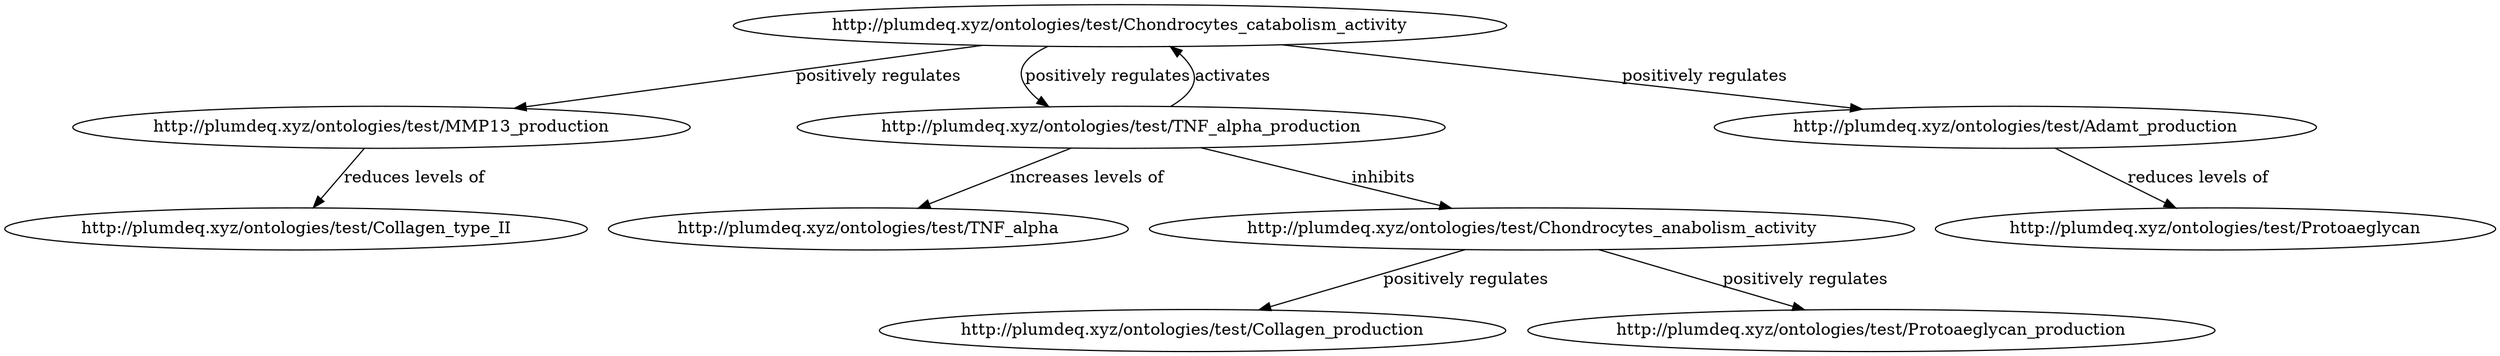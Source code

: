 strict digraph "" {
"http://plumdeq.xyz/ontologies/test/MMP13_production" -> "http://plumdeq.xyz/ontologies/test/Collagen_type_II"  [arc_type="http://www.w3.org/2002/07/owl#someValuesFrom", arc_uri="http://plumdeq.xyz/ontologies/test/reduces_levels_of", label="reduces levels of"];
"http://plumdeq.xyz/ontologies/test/Chondrocytes_catabolism_activity" -> "http://plumdeq.xyz/ontologies/test/TNF_alpha_production"  [arc_type="http://www.w3.org/2002/07/owl#someValuesFrom", arc_uri="http://plumdeq.xyz/ontologies/test/positively_regulates", label="positively regulates"];
"http://plumdeq.xyz/ontologies/test/Chondrocytes_catabolism_activity" -> "http://plumdeq.xyz/ontologies/test/Adamt_production"  [arc_type="http://www.w3.org/2002/07/owl#someValuesFrom", arc_uri="http://plumdeq.xyz/ontologies/test/positively_regulates", label="positively regulates"];
"http://plumdeq.xyz/ontologies/test/Chondrocytes_catabolism_activity" -> "http://plumdeq.xyz/ontologies/test/MMP13_production"  [arc_type="http://www.w3.org/2002/07/owl#someValuesFrom", arc_uri="http://plumdeq.xyz/ontologies/test/positively_regulates", label="positively regulates"];
"http://plumdeq.xyz/ontologies/test/TNF_alpha_production" -> "http://plumdeq.xyz/ontologies/test/Chondrocytes_catabolism_activity"  [arc_type="http://www.w3.org/2002/07/owl#someValuesFrom", arc_uri="http://plumdeq.xyz/ontologies/test/activates", label=activates];
"http://plumdeq.xyz/ontologies/test/TNF_alpha_production" -> "http://plumdeq.xyz/ontologies/test/TNF_alpha"  [arc_type="http://www.w3.org/2002/07/owl#someValuesFrom", arc_uri="http://plumdeq.xyz/ontologies/test/increases_levels_of", label="increases levels of"];
"http://plumdeq.xyz/ontologies/test/TNF_alpha_production" -> "http://plumdeq.xyz/ontologies/test/Chondrocytes_anabolism_activity"  [arc_type="http://www.w3.org/2002/07/owl#someValuesFrom", arc_uri="http://plumdeq.xyz/ontologies/test/inhibits", label=inhibits];
"http://plumdeq.xyz/ontologies/test/Adamt_production" -> "http://plumdeq.xyz/ontologies/test/Protoaeglycan"  [arc_type="http://www.w3.org/2002/07/owl#someValuesFrom", arc_uri="http://plumdeq.xyz/ontologies/test/reduces_levels_of", label="reduces levels of"];
"http://plumdeq.xyz/ontologies/test/Chondrocytes_anabolism_activity" -> "http://plumdeq.xyz/ontologies/test/Collagen_production"  [arc_type="http://www.w3.org/2002/07/owl#someValuesFrom", arc_uri="http://plumdeq.xyz/ontologies/test/positively_regulates", label="positively regulates"];
"http://plumdeq.xyz/ontologies/test/Chondrocytes_anabolism_activity" -> "http://plumdeq.xyz/ontologies/test/Protoaeglycan_production"  [arc_type="http://www.w3.org/2002/07/owl#someValuesFrom", arc_uri="http://plumdeq.xyz/ontologies/test/positively_regulates", label="positively regulates"];
}
